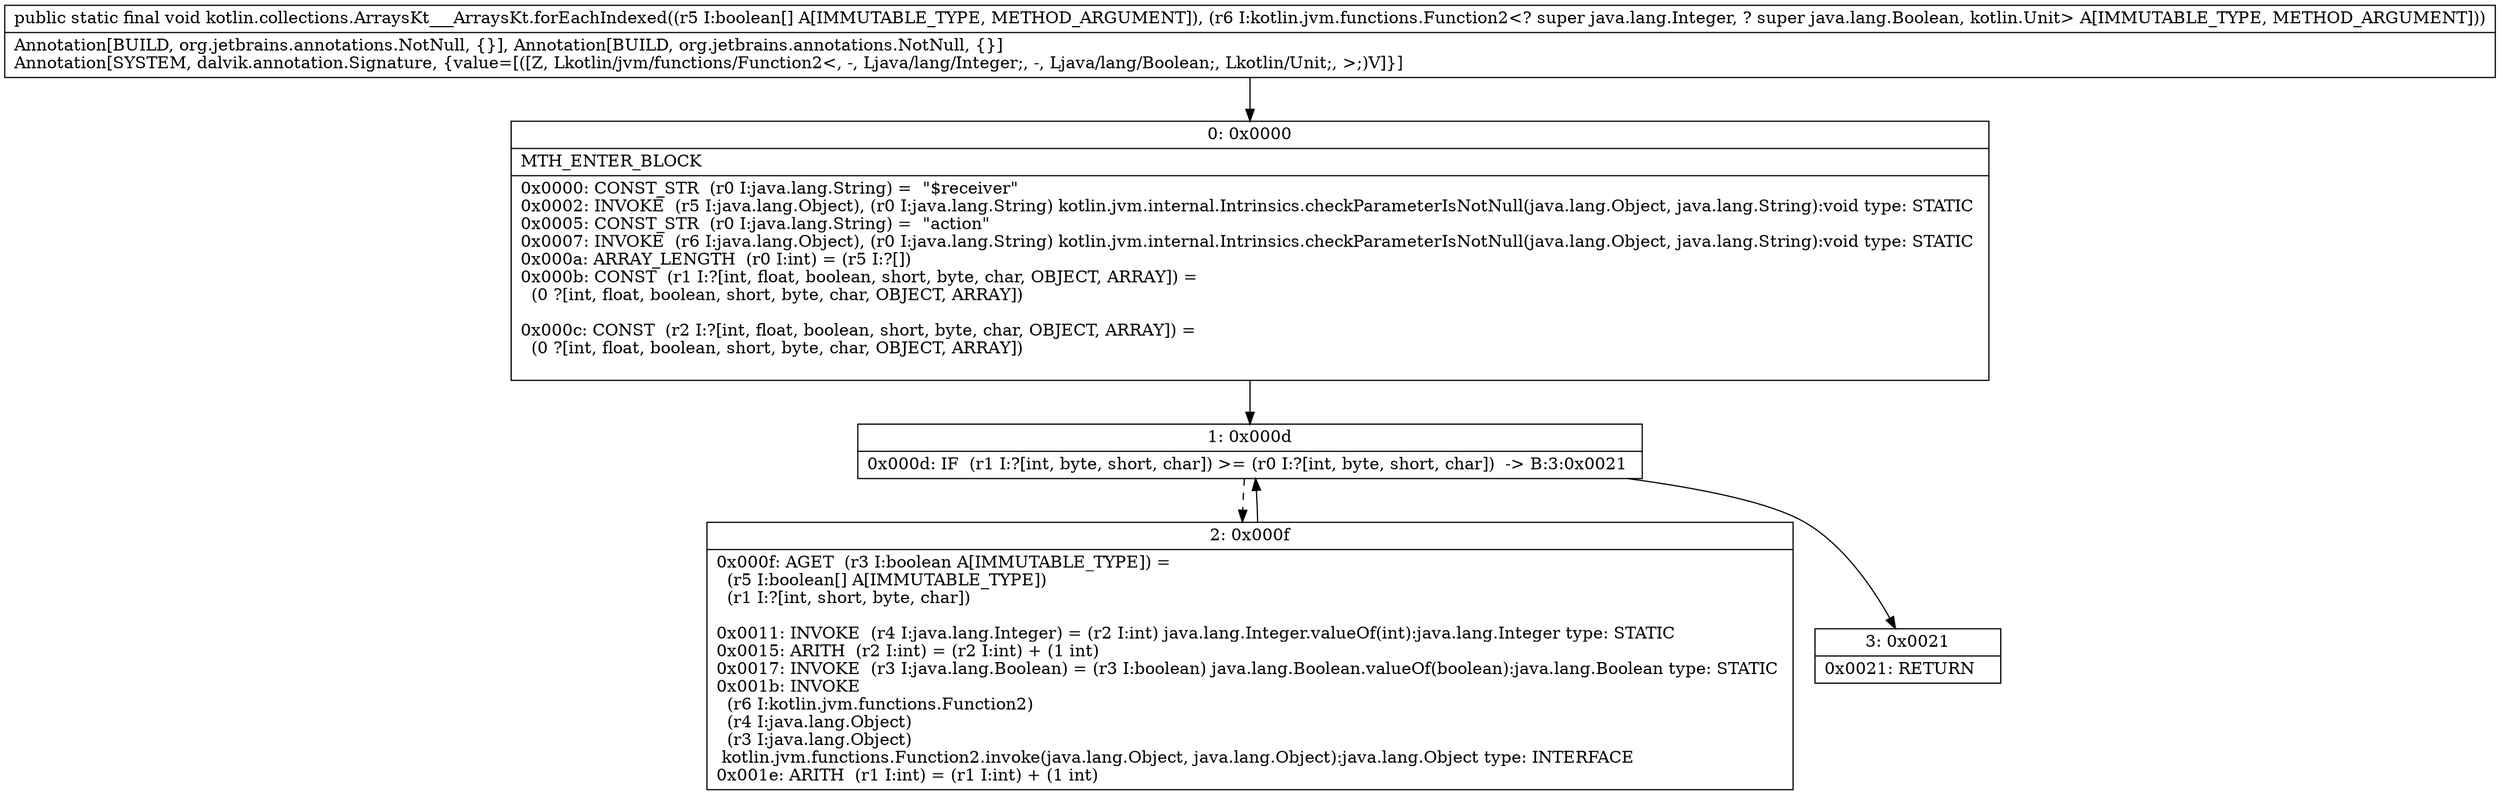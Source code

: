 digraph "CFG forkotlin.collections.ArraysKt___ArraysKt.forEachIndexed([ZLkotlin\/jvm\/functions\/Function2;)V" {
Node_0 [shape=record,label="{0\:\ 0x0000|MTH_ENTER_BLOCK\l|0x0000: CONST_STR  (r0 I:java.lang.String) =  \"$receiver\" \l0x0002: INVOKE  (r5 I:java.lang.Object), (r0 I:java.lang.String) kotlin.jvm.internal.Intrinsics.checkParameterIsNotNull(java.lang.Object, java.lang.String):void type: STATIC \l0x0005: CONST_STR  (r0 I:java.lang.String) =  \"action\" \l0x0007: INVOKE  (r6 I:java.lang.Object), (r0 I:java.lang.String) kotlin.jvm.internal.Intrinsics.checkParameterIsNotNull(java.lang.Object, java.lang.String):void type: STATIC \l0x000a: ARRAY_LENGTH  (r0 I:int) = (r5 I:?[]) \l0x000b: CONST  (r1 I:?[int, float, boolean, short, byte, char, OBJECT, ARRAY]) = \l  (0 ?[int, float, boolean, short, byte, char, OBJECT, ARRAY])\l \l0x000c: CONST  (r2 I:?[int, float, boolean, short, byte, char, OBJECT, ARRAY]) = \l  (0 ?[int, float, boolean, short, byte, char, OBJECT, ARRAY])\l \l}"];
Node_1 [shape=record,label="{1\:\ 0x000d|0x000d: IF  (r1 I:?[int, byte, short, char]) \>= (r0 I:?[int, byte, short, char])  \-\> B:3:0x0021 \l}"];
Node_2 [shape=record,label="{2\:\ 0x000f|0x000f: AGET  (r3 I:boolean A[IMMUTABLE_TYPE]) = \l  (r5 I:boolean[] A[IMMUTABLE_TYPE])\l  (r1 I:?[int, short, byte, char])\l \l0x0011: INVOKE  (r4 I:java.lang.Integer) = (r2 I:int) java.lang.Integer.valueOf(int):java.lang.Integer type: STATIC \l0x0015: ARITH  (r2 I:int) = (r2 I:int) + (1 int) \l0x0017: INVOKE  (r3 I:java.lang.Boolean) = (r3 I:boolean) java.lang.Boolean.valueOf(boolean):java.lang.Boolean type: STATIC \l0x001b: INVOKE  \l  (r6 I:kotlin.jvm.functions.Function2)\l  (r4 I:java.lang.Object)\l  (r3 I:java.lang.Object)\l kotlin.jvm.functions.Function2.invoke(java.lang.Object, java.lang.Object):java.lang.Object type: INTERFACE \l0x001e: ARITH  (r1 I:int) = (r1 I:int) + (1 int) \l}"];
Node_3 [shape=record,label="{3\:\ 0x0021|0x0021: RETURN   \l}"];
MethodNode[shape=record,label="{public static final void kotlin.collections.ArraysKt___ArraysKt.forEachIndexed((r5 I:boolean[] A[IMMUTABLE_TYPE, METHOD_ARGUMENT]), (r6 I:kotlin.jvm.functions.Function2\<? super java.lang.Integer, ? super java.lang.Boolean, kotlin.Unit\> A[IMMUTABLE_TYPE, METHOD_ARGUMENT]))  | Annotation[BUILD, org.jetbrains.annotations.NotNull, \{\}], Annotation[BUILD, org.jetbrains.annotations.NotNull, \{\}]\lAnnotation[SYSTEM, dalvik.annotation.Signature, \{value=[([Z, Lkotlin\/jvm\/functions\/Function2\<, \-, Ljava\/lang\/Integer;, \-, Ljava\/lang\/Boolean;, Lkotlin\/Unit;, \>;)V]\}]\l}"];
MethodNode -> Node_0;
Node_0 -> Node_1;
Node_1 -> Node_2[style=dashed];
Node_1 -> Node_3;
Node_2 -> Node_1;
}

